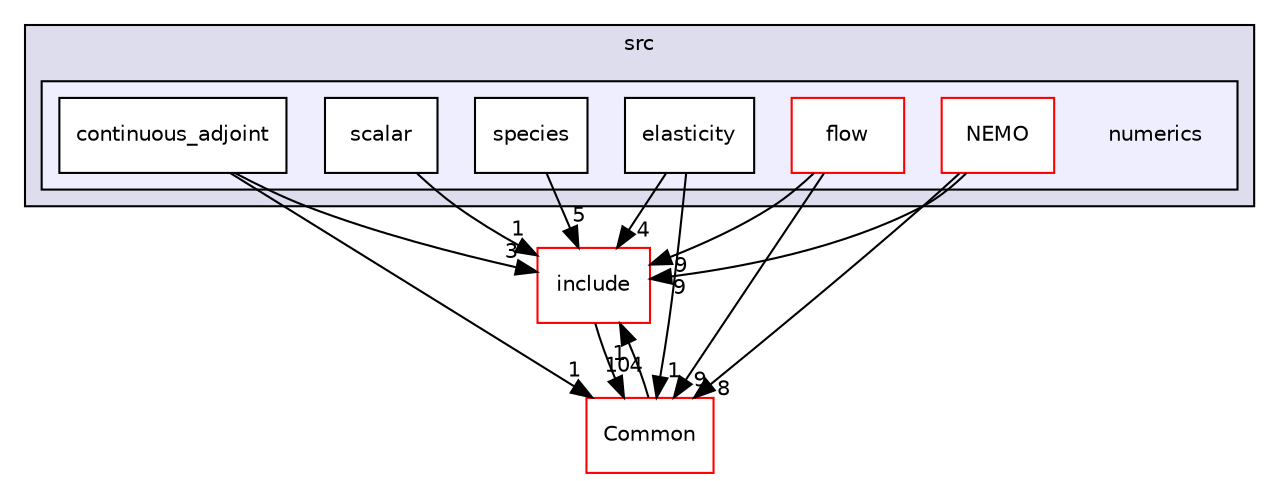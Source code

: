 digraph "SU2_CFD/src/numerics" {
  compound=true
  node [ fontsize="10", fontname="Helvetica"];
  edge [ labelfontsize="10", labelfontname="Helvetica"];
  subgraph clusterdir_74ad77d76f42ded9212b1c5616a2ad50 {
    graph [ bgcolor="#ddddee", pencolor="black", label="src" fontname="Helvetica", fontsize="10", URL="dir_74ad77d76f42ded9212b1c5616a2ad50.html"]
  subgraph clusterdir_28ed81e72bcc2d8001c2a1104e4c8ee3 {
    graph [ bgcolor="#eeeeff", pencolor="black", label="" URL="dir_28ed81e72bcc2d8001c2a1104e4c8ee3.html"];
    dir_28ed81e72bcc2d8001c2a1104e4c8ee3 [shape=plaintext label="numerics"];
    dir_46ecd0ebd6d0bf6cdadda198316bb5f8 [shape=box label="continuous_adjoint" color="black" fillcolor="white" style="filled" URL="dir_46ecd0ebd6d0bf6cdadda198316bb5f8.html"];
    dir_141e3cd13cc19ef000b56b660a109b2b [shape=box label="elasticity" color="black" fillcolor="white" style="filled" URL="dir_141e3cd13cc19ef000b56b660a109b2b.html"];
    dir_96d1af8bdd504edf51560b76c93e74b8 [shape=box label="flow" color="red" fillcolor="white" style="filled" URL="dir_96d1af8bdd504edf51560b76c93e74b8.html"];
    dir_4b4e9b6e9bfd5041382278429e8f81da [shape=box label="NEMO" color="red" fillcolor="white" style="filled" URL="dir_4b4e9b6e9bfd5041382278429e8f81da.html"];
    dir_c145ea71e584a89b7edff155c130cdff [shape=box label="scalar" color="black" fillcolor="white" style="filled" URL="dir_c145ea71e584a89b7edff155c130cdff.html"];
    dir_c565bcf8bb0e519da75f36f281e49ff5 [shape=box label="species" color="black" fillcolor="white" style="filled" URL="dir_c565bcf8bb0e519da75f36f281e49ff5.html"];
  }
  }
  dir_3b735dd5547717c34264cbbbba892a8a [shape=box label="include" fillcolor="white" style="filled" color="red" URL="dir_3b735dd5547717c34264cbbbba892a8a.html"];
  dir_4ab6b4cc6a7edbff49100e9123df213f [shape=box label="Common" fillcolor="white" style="filled" color="red" URL="dir_4ab6b4cc6a7edbff49100e9123df213f.html"];
  dir_3b735dd5547717c34264cbbbba892a8a->dir_4ab6b4cc6a7edbff49100e9123df213f [headlabel="104", labeldistance=1.5 headhref="dir_000034_000000.html"];
  dir_4ab6b4cc6a7edbff49100e9123df213f->dir_3b735dd5547717c34264cbbbba892a8a [headlabel="1", labeldistance=1.5 headhref="dir_000000_000034.html"];
  dir_c565bcf8bb0e519da75f36f281e49ff5->dir_3b735dd5547717c34264cbbbba892a8a [headlabel="5", labeldistance=1.5 headhref="dir_000083_000034.html"];
  dir_96d1af8bdd504edf51560b76c93e74b8->dir_3b735dd5547717c34264cbbbba892a8a [headlabel="9", labeldistance=1.5 headhref="dir_000078_000034.html"];
  dir_96d1af8bdd504edf51560b76c93e74b8->dir_4ab6b4cc6a7edbff49100e9123df213f [headlabel="9", labeldistance=1.5 headhref="dir_000078_000000.html"];
  dir_c145ea71e584a89b7edff155c130cdff->dir_3b735dd5547717c34264cbbbba892a8a [headlabel="1", labeldistance=1.5 headhref="dir_000082_000034.html"];
  dir_141e3cd13cc19ef000b56b660a109b2b->dir_3b735dd5547717c34264cbbbba892a8a [headlabel="4", labeldistance=1.5 headhref="dir_000077_000034.html"];
  dir_141e3cd13cc19ef000b56b660a109b2b->dir_4ab6b4cc6a7edbff49100e9123df213f [headlabel="1", labeldistance=1.5 headhref="dir_000077_000000.html"];
  dir_46ecd0ebd6d0bf6cdadda198316bb5f8->dir_3b735dd5547717c34264cbbbba892a8a [headlabel="3", labeldistance=1.5 headhref="dir_000076_000034.html"];
  dir_46ecd0ebd6d0bf6cdadda198316bb5f8->dir_4ab6b4cc6a7edbff49100e9123df213f [headlabel="1", labeldistance=1.5 headhref="dir_000076_000000.html"];
  dir_4b4e9b6e9bfd5041382278429e8f81da->dir_3b735dd5547717c34264cbbbba892a8a [headlabel="9", labeldistance=1.5 headhref="dir_000080_000034.html"];
  dir_4b4e9b6e9bfd5041382278429e8f81da->dir_4ab6b4cc6a7edbff49100e9123df213f [headlabel="8", labeldistance=1.5 headhref="dir_000080_000000.html"];
}
